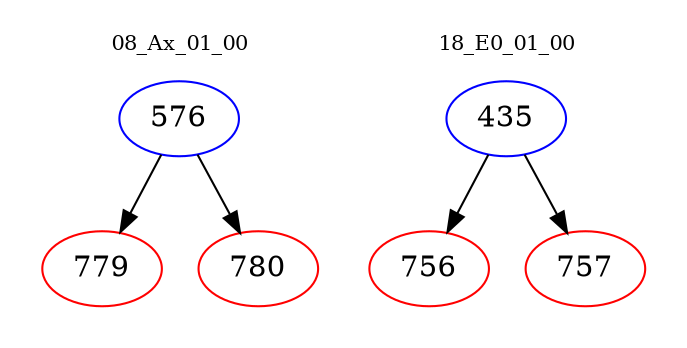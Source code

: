 digraph{
subgraph cluster_0 {
color = white
label = "08_Ax_01_00";
fontsize=10;
T0_576 [label="576", color="blue"]
T0_576 -> T0_779 [color="black"]
T0_779 [label="779", color="red"]
T0_576 -> T0_780 [color="black"]
T0_780 [label="780", color="red"]
}
subgraph cluster_1 {
color = white
label = "18_E0_01_00";
fontsize=10;
T1_435 [label="435", color="blue"]
T1_435 -> T1_756 [color="black"]
T1_756 [label="756", color="red"]
T1_435 -> T1_757 [color="black"]
T1_757 [label="757", color="red"]
}
}
